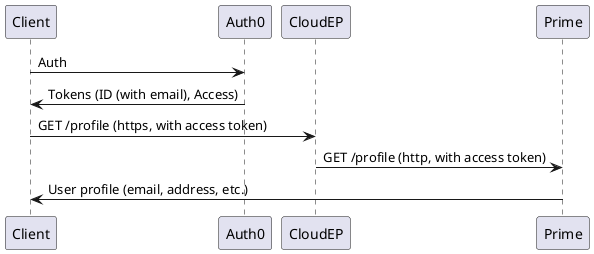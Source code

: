 @startuml

Client -> Auth0 : Auth
Auth0 -> Client: Tokens (ID (with email), Access)
Client -> CloudEP: GET /profile (https, with access token)
CloudEP -> Prime: GET /profile (http, with access token)
Prime -> Client: User profile (email, address, etc.)

@enduml
